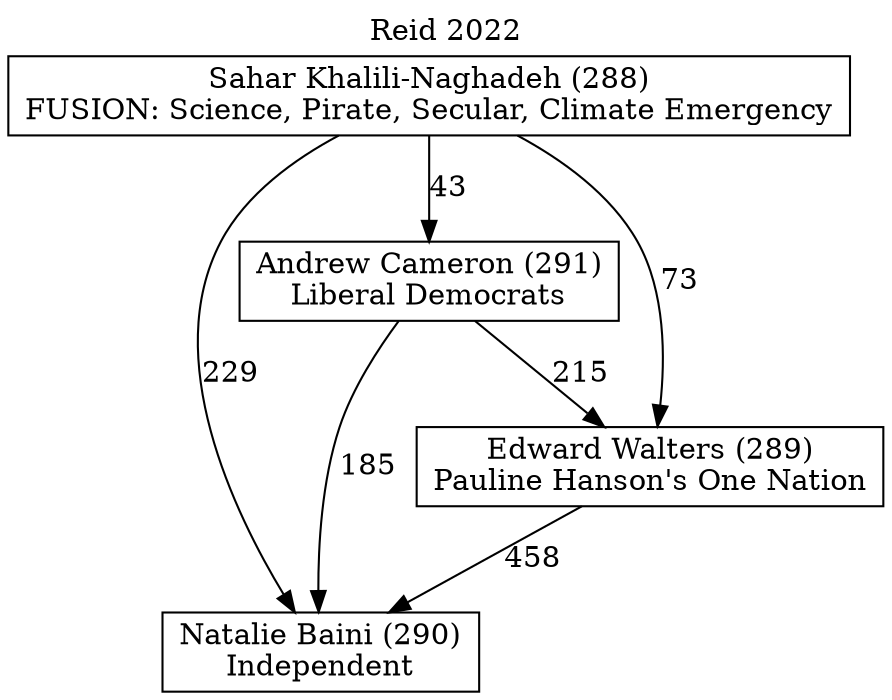 // House preference flow
digraph "Natalie Baini (290)_Reid_2022" {
	graph [label="Reid 2022" labelloc=t mclimit=10]
	node [shape=box]
	"Natalie Baini (290)" [label="Natalie Baini (290)
Independent"]
	"Andrew Cameron (291)" [label="Andrew Cameron (291)
Liberal Democrats"]
	"Sahar Khalili-Naghadeh (288)" [label="Sahar Khalili-Naghadeh (288)
FUSION: Science, Pirate, Secular, Climate Emergency"]
	"Edward Walters (289)" [label="Edward Walters (289)
Pauline Hanson's One Nation"]
	"Sahar Khalili-Naghadeh (288)" -> "Edward Walters (289)" [label=73]
	"Andrew Cameron (291)" -> "Edward Walters (289)" [label=215]
	"Andrew Cameron (291)" -> "Natalie Baini (290)" [label=185]
	"Edward Walters (289)" -> "Natalie Baini (290)" [label=458]
	"Sahar Khalili-Naghadeh (288)" -> "Andrew Cameron (291)" [label=43]
	"Sahar Khalili-Naghadeh (288)" -> "Natalie Baini (290)" [label=229]
}

